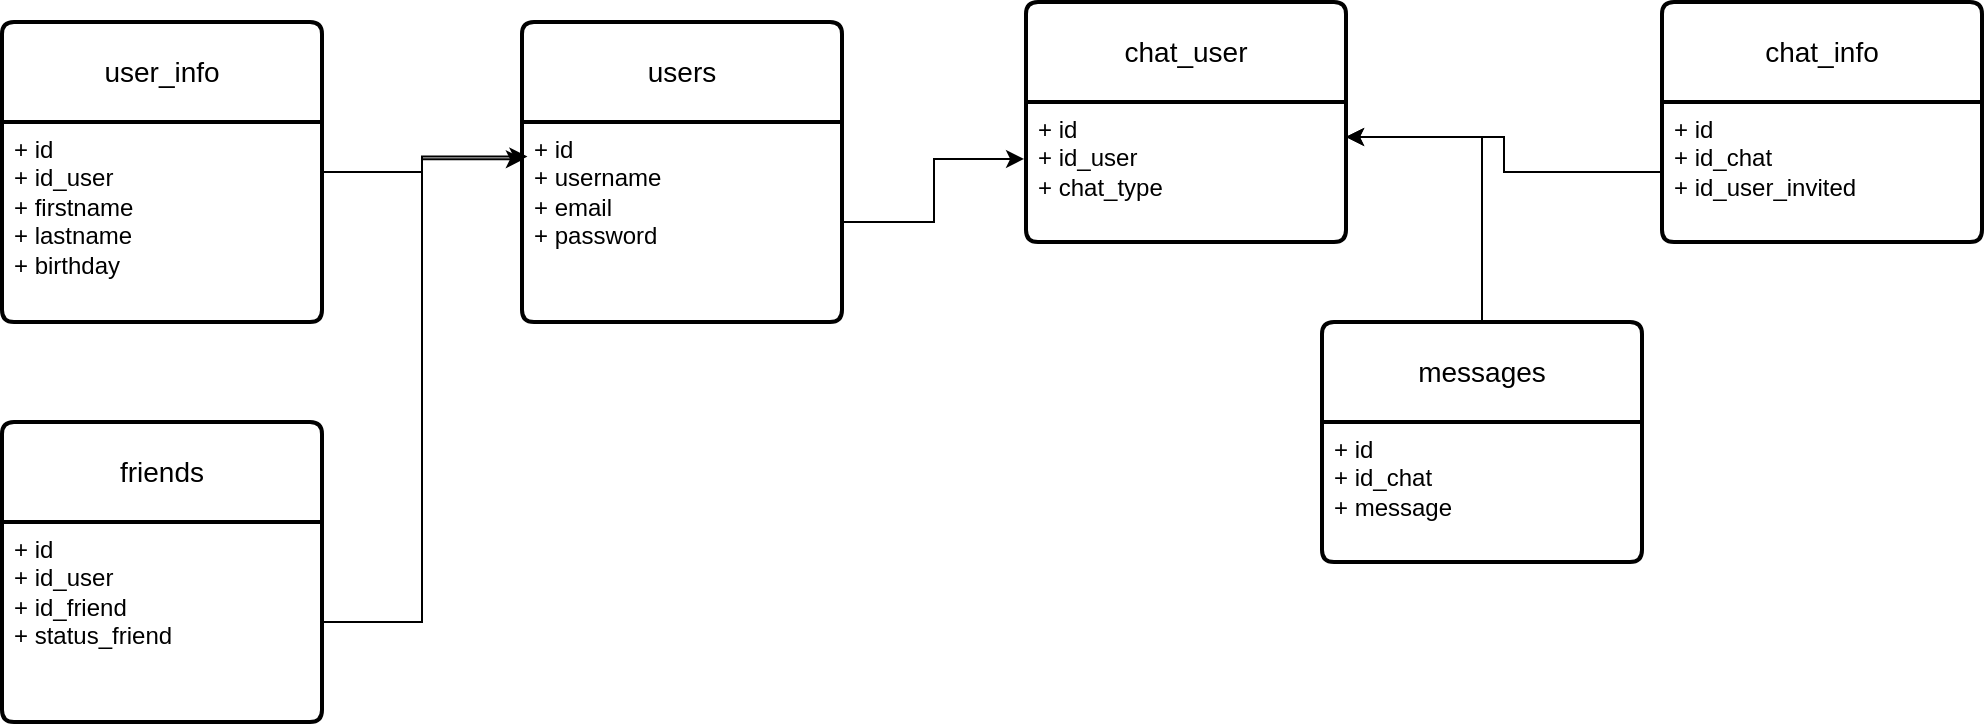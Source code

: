 <mxfile version="24.8.3">
  <diagram name="Página-1" id="jTIQsuxJlyv9u8pRp-Ev">
    <mxGraphModel dx="1859" dy="510" grid="1" gridSize="10" guides="1" tooltips="1" connect="1" arrows="1" fold="1" page="1" pageScale="1" pageWidth="827" pageHeight="1169" math="0" shadow="0">
      <root>
        <mxCell id="0" />
        <mxCell id="1" parent="0" />
        <mxCell id="rrgzs2JkOeLv4DAcx9xF-1" value="users" style="swimlane;childLayout=stackLayout;horizontal=1;startSize=50;horizontalStack=0;rounded=1;fontSize=14;fontStyle=0;strokeWidth=2;resizeParent=0;resizeLast=1;shadow=0;dashed=0;align=center;arcSize=4;whiteSpace=wrap;html=1;" parent="1" vertex="1">
          <mxGeometry y="50" width="160" height="150" as="geometry">
            <mxRectangle y="50" width="70" height="50" as="alternateBounds" />
          </mxGeometry>
        </mxCell>
        <mxCell id="rrgzs2JkOeLv4DAcx9xF-2" value="&lt;div&gt;+ id&lt;/div&gt;&lt;div&gt;+ username&lt;/div&gt;&lt;div&gt;+ email&lt;/div&gt;&lt;div&gt;+ password&lt;/div&gt;" style="align=left;strokeColor=none;fillColor=none;spacingLeft=4;fontSize=12;verticalAlign=top;resizable=0;rotatable=0;part=1;html=1;" parent="rrgzs2JkOeLv4DAcx9xF-1" vertex="1">
          <mxGeometry y="50" width="160" height="100" as="geometry" />
        </mxCell>
        <mxCell id="vrtEVJfEXGSc9iZ1PhCA-12" style="edgeStyle=orthogonalEdgeStyle;rounded=0;orthogonalLoop=1;jettySize=auto;html=1;entryX=1;entryY=0.25;entryDx=0;entryDy=0;" edge="1" parent="1" source="vrtEVJfEXGSc9iZ1PhCA-1" target="vrtEVJfEXGSc9iZ1PhCA-10">
          <mxGeometry relative="1" as="geometry" />
        </mxCell>
        <mxCell id="vrtEVJfEXGSc9iZ1PhCA-1" value="messages" style="swimlane;childLayout=stackLayout;horizontal=1;startSize=50;horizontalStack=0;rounded=1;fontSize=14;fontStyle=0;strokeWidth=2;resizeParent=0;resizeLast=1;shadow=0;dashed=0;align=center;arcSize=4;whiteSpace=wrap;html=1;" vertex="1" parent="1">
          <mxGeometry x="400" y="200" width="160" height="120" as="geometry" />
        </mxCell>
        <mxCell id="vrtEVJfEXGSc9iZ1PhCA-2" value="+ id&lt;div&gt;+ id_chat&lt;/div&gt;&lt;div&gt;+ message&lt;/div&gt;" style="align=left;strokeColor=none;fillColor=none;spacingLeft=4;fontSize=12;verticalAlign=top;resizable=0;rotatable=0;part=1;html=1;" vertex="1" parent="vrtEVJfEXGSc9iZ1PhCA-1">
          <mxGeometry y="50" width="160" height="70" as="geometry" />
        </mxCell>
        <mxCell id="vrtEVJfEXGSc9iZ1PhCA-3" value="user_info" style="swimlane;childLayout=stackLayout;horizontal=1;startSize=50;horizontalStack=0;rounded=1;fontSize=14;fontStyle=0;strokeWidth=2;resizeParent=0;resizeLast=1;shadow=0;dashed=0;align=center;arcSize=4;whiteSpace=wrap;html=1;" vertex="1" parent="1">
          <mxGeometry x="-260" y="50" width="160" height="150" as="geometry">
            <mxRectangle x="-210" y="50" width="100" height="50" as="alternateBounds" />
          </mxGeometry>
        </mxCell>
        <mxCell id="vrtEVJfEXGSc9iZ1PhCA-4" value="+ id&lt;div&gt;+ id_user&lt;br&gt;&lt;div&gt;+ firstname&lt;/div&gt;&lt;div&gt;+ lastname&lt;/div&gt;&lt;div&gt;+ birthday&lt;/div&gt;&lt;/div&gt;" style="align=left;strokeColor=none;fillColor=none;spacingLeft=4;fontSize=12;verticalAlign=top;resizable=0;rotatable=0;part=1;html=1;" vertex="1" parent="vrtEVJfEXGSc9iZ1PhCA-3">
          <mxGeometry y="50" width="160" height="100" as="geometry" />
        </mxCell>
        <mxCell id="vrtEVJfEXGSc9iZ1PhCA-5" value="chat_info" style="swimlane;childLayout=stackLayout;horizontal=1;startSize=50;horizontalStack=0;rounded=1;fontSize=14;fontStyle=0;strokeWidth=2;resizeParent=0;resizeLast=1;shadow=0;dashed=0;align=center;arcSize=4;whiteSpace=wrap;html=1;" vertex="1" parent="1">
          <mxGeometry x="570" y="40" width="160" height="120" as="geometry">
            <mxRectangle x="580" y="50" width="140" height="50" as="alternateBounds" />
          </mxGeometry>
        </mxCell>
        <mxCell id="vrtEVJfEXGSc9iZ1PhCA-6" value="+ id&lt;div&gt;+ id_chat&lt;/div&gt;&lt;div&gt;+ id_user_invited&lt;/div&gt;" style="align=left;strokeColor=none;fillColor=none;spacingLeft=4;fontSize=12;verticalAlign=top;resizable=0;rotatable=0;part=1;html=1;" vertex="1" parent="vrtEVJfEXGSc9iZ1PhCA-5">
          <mxGeometry y="50" width="160" height="70" as="geometry" />
        </mxCell>
        <mxCell id="vrtEVJfEXGSc9iZ1PhCA-7" style="edgeStyle=orthogonalEdgeStyle;rounded=0;orthogonalLoop=1;jettySize=auto;html=1;entryX=0.017;entryY=0.173;entryDx=0;entryDy=0;entryPerimeter=0;" edge="1" parent="1" source="vrtEVJfEXGSc9iZ1PhCA-3" target="rrgzs2JkOeLv4DAcx9xF-2">
          <mxGeometry relative="1" as="geometry" />
        </mxCell>
        <mxCell id="vrtEVJfEXGSc9iZ1PhCA-9" value="chat_user" style="swimlane;childLayout=stackLayout;horizontal=1;startSize=50;horizontalStack=0;rounded=1;fontSize=14;fontStyle=0;strokeWidth=2;resizeParent=0;resizeLast=1;shadow=0;dashed=0;align=center;arcSize=4;whiteSpace=wrap;html=1;" vertex="1" parent="1">
          <mxGeometry x="252" y="40" width="160" height="120" as="geometry">
            <mxRectangle x="580" y="50" width="140" height="50" as="alternateBounds" />
          </mxGeometry>
        </mxCell>
        <mxCell id="vrtEVJfEXGSc9iZ1PhCA-10" value="+ id&lt;div&gt;+ id_user&lt;/div&gt;&lt;div&gt;+ chat_type&lt;/div&gt;" style="align=left;strokeColor=none;fillColor=none;spacingLeft=4;fontSize=12;verticalAlign=top;resizable=0;rotatable=0;part=1;html=1;" vertex="1" parent="vrtEVJfEXGSc9iZ1PhCA-9">
          <mxGeometry y="50" width="160" height="70" as="geometry" />
        </mxCell>
        <mxCell id="vrtEVJfEXGSc9iZ1PhCA-13" style="edgeStyle=orthogonalEdgeStyle;rounded=0;orthogonalLoop=1;jettySize=auto;html=1;entryX=1;entryY=0.25;entryDx=0;entryDy=0;" edge="1" parent="1" source="vrtEVJfEXGSc9iZ1PhCA-6" target="vrtEVJfEXGSc9iZ1PhCA-10">
          <mxGeometry relative="1" as="geometry" />
        </mxCell>
        <mxCell id="vrtEVJfEXGSc9iZ1PhCA-14" style="edgeStyle=orthogonalEdgeStyle;rounded=0;orthogonalLoop=1;jettySize=auto;html=1;entryX=-0.006;entryY=0.407;entryDx=0;entryDy=0;entryPerimeter=0;" edge="1" parent="1" source="rrgzs2JkOeLv4DAcx9xF-2" target="vrtEVJfEXGSc9iZ1PhCA-10">
          <mxGeometry relative="1" as="geometry" />
        </mxCell>
        <mxCell id="vrtEVJfEXGSc9iZ1PhCA-16" value="friends" style="swimlane;childLayout=stackLayout;horizontal=1;startSize=50;horizontalStack=0;rounded=1;fontSize=14;fontStyle=0;strokeWidth=2;resizeParent=0;resizeLast=1;shadow=0;dashed=0;align=center;arcSize=4;whiteSpace=wrap;html=1;" vertex="1" parent="1">
          <mxGeometry x="-260" y="250" width="160" height="150" as="geometry">
            <mxRectangle x="-210" y="250" width="80" height="50" as="alternateBounds" />
          </mxGeometry>
        </mxCell>
        <mxCell id="vrtEVJfEXGSc9iZ1PhCA-17" value="&lt;div&gt;+ id&lt;/div&gt;&lt;div&gt;+ id_user&lt;/div&gt;&lt;div&gt;+ id_friend&lt;/div&gt;&lt;div&gt;+ status_friend&lt;/div&gt;" style="align=left;strokeColor=none;fillColor=none;spacingLeft=4;fontSize=12;verticalAlign=top;resizable=0;rotatable=0;part=1;html=1;" vertex="1" parent="vrtEVJfEXGSc9iZ1PhCA-16">
          <mxGeometry y="50" width="160" height="100" as="geometry" />
        </mxCell>
        <mxCell id="vrtEVJfEXGSc9iZ1PhCA-18" style="edgeStyle=orthogonalEdgeStyle;rounded=0;orthogonalLoop=1;jettySize=auto;html=1;entryX=0.006;entryY=0.186;entryDx=0;entryDy=0;entryPerimeter=0;" edge="1" parent="1" source="vrtEVJfEXGSc9iZ1PhCA-17" target="rrgzs2JkOeLv4DAcx9xF-2">
          <mxGeometry relative="1" as="geometry" />
        </mxCell>
      </root>
    </mxGraphModel>
  </diagram>
</mxfile>
